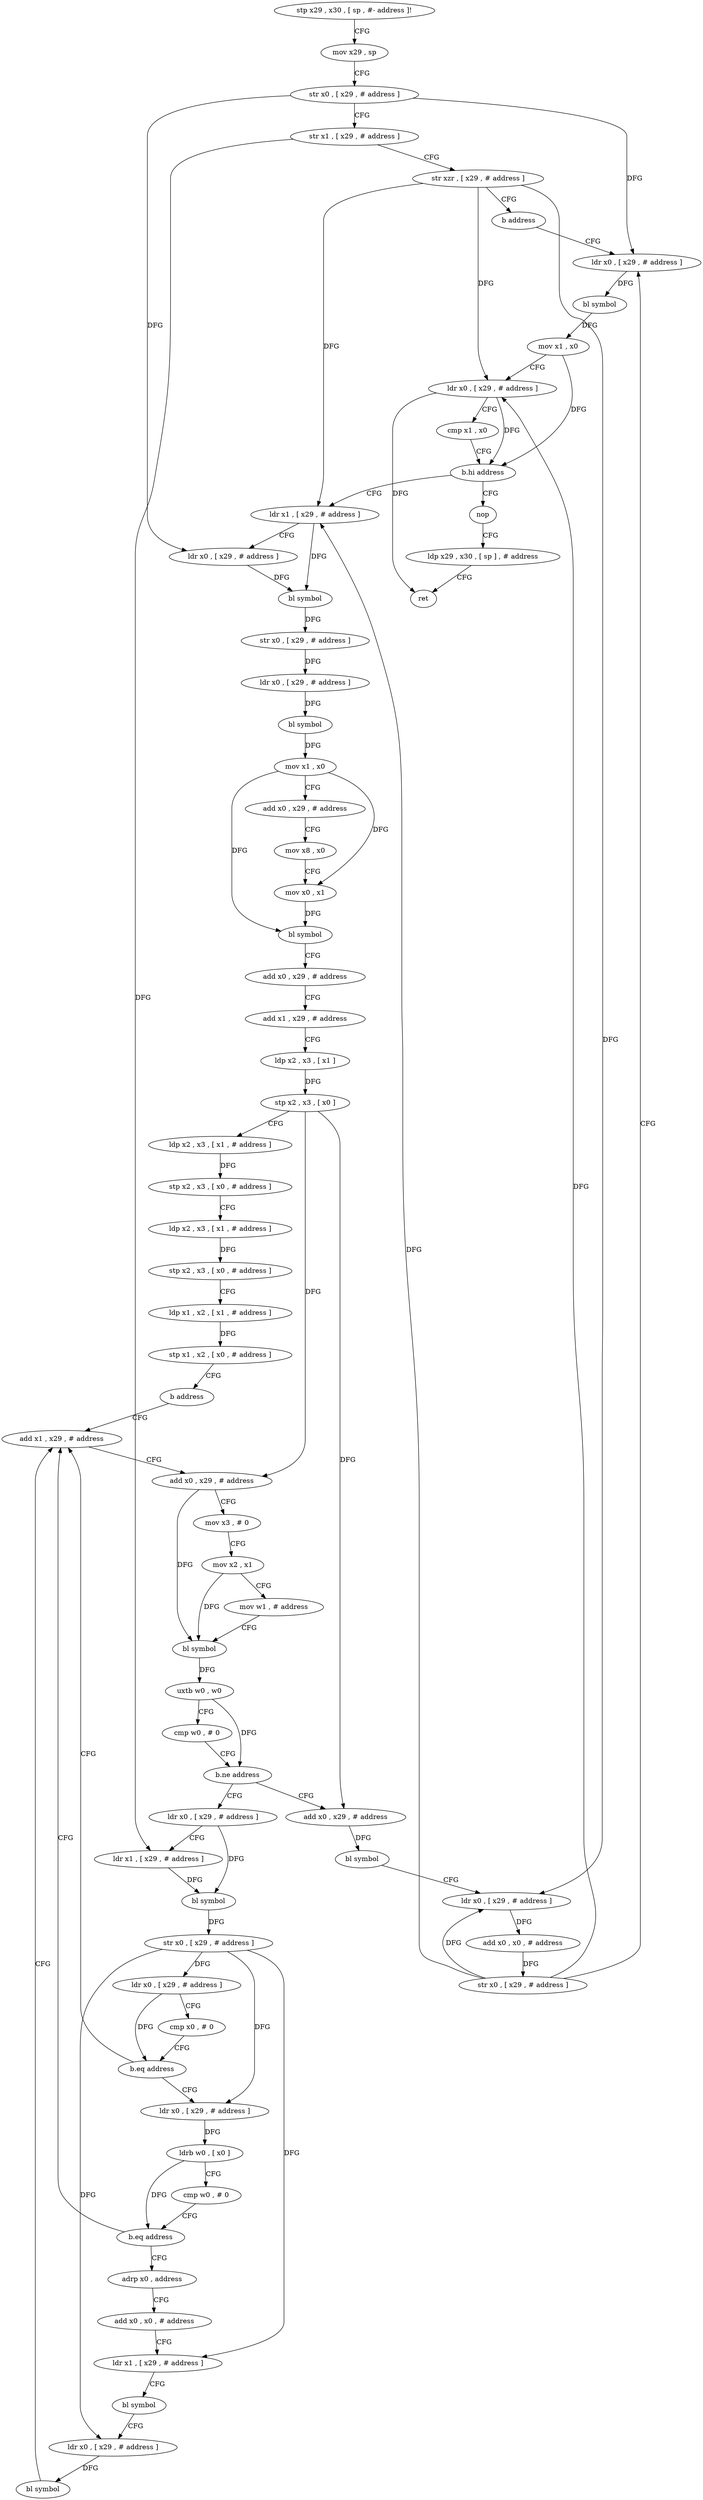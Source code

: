 digraph "func" {
"4220148" [label = "stp x29 , x30 , [ sp , #- address ]!" ]
"4220152" [label = "mov x29 , sp" ]
"4220156" [label = "str x0 , [ x29 , # address ]" ]
"4220160" [label = "str x1 , [ x29 , # address ]" ]
"4220164" [label = "str xzr , [ x29 , # address ]" ]
"4220168" [label = "b address" ]
"4220384" [label = "ldr x0 , [ x29 , # address ]" ]
"4220388" [label = "bl symbol" ]
"4220392" [label = "mov x1 , x0" ]
"4220396" [label = "ldr x0 , [ x29 , # address ]" ]
"4220400" [label = "cmp x1 , x0" ]
"4220404" [label = "b.hi address" ]
"4220172" [label = "ldr x1 , [ x29 , # address ]" ]
"4220408" [label = "nop" ]
"4220176" [label = "ldr x0 , [ x29 , # address ]" ]
"4220180" [label = "bl symbol" ]
"4220184" [label = "str x0 , [ x29 , # address ]" ]
"4220188" [label = "ldr x0 , [ x29 , # address ]" ]
"4220192" [label = "bl symbol" ]
"4220196" [label = "mov x1 , x0" ]
"4220200" [label = "add x0 , x29 , # address" ]
"4220204" [label = "mov x8 , x0" ]
"4220208" [label = "mov x0 , x1" ]
"4220212" [label = "bl symbol" ]
"4220216" [label = "add x0 , x29 , # address" ]
"4220220" [label = "add x1 , x29 , # address" ]
"4220224" [label = "ldp x2 , x3 , [ x1 ]" ]
"4220228" [label = "stp x2 , x3 , [ x0 ]" ]
"4220232" [label = "ldp x2 , x3 , [ x1 , # address ]" ]
"4220236" [label = "stp x2 , x3 , [ x0 , # address ]" ]
"4220240" [label = "ldp x2 , x3 , [ x1 , # address ]" ]
"4220244" [label = "stp x2 , x3 , [ x0 , # address ]" ]
"4220248" [label = "ldp x1 , x2 , [ x1 , # address ]" ]
"4220252" [label = "stp x1 , x2 , [ x0 , # address ]" ]
"4220256" [label = "b address" ]
"4220328" [label = "add x1 , x29 , # address" ]
"4220412" [label = "ldp x29 , x30 , [ sp ] , # address" ]
"4220416" [label = "ret" ]
"4220332" [label = "add x0 , x29 , # address" ]
"4220336" [label = "mov x3 , # 0" ]
"4220340" [label = "mov x2 , x1" ]
"4220344" [label = "mov w1 , # address" ]
"4220348" [label = "bl symbol" ]
"4220352" [label = "uxtb w0 , w0" ]
"4220356" [label = "cmp w0 , # 0" ]
"4220360" [label = "b.ne address" ]
"4220260" [label = "ldr x0 , [ x29 , # address ]" ]
"4220364" [label = "add x0 , x29 , # address" ]
"4220264" [label = "ldr x1 , [ x29 , # address ]" ]
"4220268" [label = "bl symbol" ]
"4220272" [label = "str x0 , [ x29 , # address ]" ]
"4220276" [label = "ldr x0 , [ x29 , # address ]" ]
"4220280" [label = "cmp x0 , # 0" ]
"4220284" [label = "b.eq address" ]
"4220288" [label = "ldr x0 , [ x29 , # address ]" ]
"4220368" [label = "bl symbol" ]
"4220372" [label = "ldr x0 , [ x29 , # address ]" ]
"4220376" [label = "add x0 , x0 , # address" ]
"4220380" [label = "str x0 , [ x29 , # address ]" ]
"4220292" [label = "ldrb w0 , [ x0 ]" ]
"4220296" [label = "cmp w0 , # 0" ]
"4220300" [label = "b.eq address" ]
"4220304" [label = "adrp x0 , address" ]
"4220308" [label = "add x0 , x0 , # address" ]
"4220312" [label = "ldr x1 , [ x29 , # address ]" ]
"4220316" [label = "bl symbol" ]
"4220320" [label = "ldr x0 , [ x29 , # address ]" ]
"4220324" [label = "bl symbol" ]
"4220148" -> "4220152" [ label = "CFG" ]
"4220152" -> "4220156" [ label = "CFG" ]
"4220156" -> "4220160" [ label = "CFG" ]
"4220156" -> "4220384" [ label = "DFG" ]
"4220156" -> "4220176" [ label = "DFG" ]
"4220160" -> "4220164" [ label = "CFG" ]
"4220160" -> "4220264" [ label = "DFG" ]
"4220164" -> "4220168" [ label = "CFG" ]
"4220164" -> "4220396" [ label = "DFG" ]
"4220164" -> "4220172" [ label = "DFG" ]
"4220164" -> "4220372" [ label = "DFG" ]
"4220168" -> "4220384" [ label = "CFG" ]
"4220384" -> "4220388" [ label = "DFG" ]
"4220388" -> "4220392" [ label = "DFG" ]
"4220392" -> "4220396" [ label = "CFG" ]
"4220392" -> "4220404" [ label = "DFG" ]
"4220396" -> "4220400" [ label = "CFG" ]
"4220396" -> "4220404" [ label = "DFG" ]
"4220396" -> "4220416" [ label = "DFG" ]
"4220400" -> "4220404" [ label = "CFG" ]
"4220404" -> "4220172" [ label = "CFG" ]
"4220404" -> "4220408" [ label = "CFG" ]
"4220172" -> "4220176" [ label = "CFG" ]
"4220172" -> "4220180" [ label = "DFG" ]
"4220408" -> "4220412" [ label = "CFG" ]
"4220176" -> "4220180" [ label = "DFG" ]
"4220180" -> "4220184" [ label = "DFG" ]
"4220184" -> "4220188" [ label = "DFG" ]
"4220188" -> "4220192" [ label = "DFG" ]
"4220192" -> "4220196" [ label = "DFG" ]
"4220196" -> "4220200" [ label = "CFG" ]
"4220196" -> "4220208" [ label = "DFG" ]
"4220196" -> "4220212" [ label = "DFG" ]
"4220200" -> "4220204" [ label = "CFG" ]
"4220204" -> "4220208" [ label = "CFG" ]
"4220208" -> "4220212" [ label = "DFG" ]
"4220212" -> "4220216" [ label = "CFG" ]
"4220216" -> "4220220" [ label = "CFG" ]
"4220220" -> "4220224" [ label = "CFG" ]
"4220224" -> "4220228" [ label = "DFG" ]
"4220228" -> "4220232" [ label = "CFG" ]
"4220228" -> "4220332" [ label = "DFG" ]
"4220228" -> "4220364" [ label = "DFG" ]
"4220232" -> "4220236" [ label = "DFG" ]
"4220236" -> "4220240" [ label = "CFG" ]
"4220240" -> "4220244" [ label = "DFG" ]
"4220244" -> "4220248" [ label = "CFG" ]
"4220248" -> "4220252" [ label = "DFG" ]
"4220252" -> "4220256" [ label = "CFG" ]
"4220256" -> "4220328" [ label = "CFG" ]
"4220328" -> "4220332" [ label = "CFG" ]
"4220412" -> "4220416" [ label = "CFG" ]
"4220332" -> "4220336" [ label = "CFG" ]
"4220332" -> "4220348" [ label = "DFG" ]
"4220336" -> "4220340" [ label = "CFG" ]
"4220340" -> "4220344" [ label = "CFG" ]
"4220340" -> "4220348" [ label = "DFG" ]
"4220344" -> "4220348" [ label = "CFG" ]
"4220348" -> "4220352" [ label = "DFG" ]
"4220352" -> "4220356" [ label = "CFG" ]
"4220352" -> "4220360" [ label = "DFG" ]
"4220356" -> "4220360" [ label = "CFG" ]
"4220360" -> "4220260" [ label = "CFG" ]
"4220360" -> "4220364" [ label = "CFG" ]
"4220260" -> "4220264" [ label = "CFG" ]
"4220260" -> "4220268" [ label = "DFG" ]
"4220364" -> "4220368" [ label = "DFG" ]
"4220264" -> "4220268" [ label = "DFG" ]
"4220268" -> "4220272" [ label = "DFG" ]
"4220272" -> "4220276" [ label = "DFG" ]
"4220272" -> "4220288" [ label = "DFG" ]
"4220272" -> "4220312" [ label = "DFG" ]
"4220272" -> "4220320" [ label = "DFG" ]
"4220276" -> "4220280" [ label = "CFG" ]
"4220276" -> "4220284" [ label = "DFG" ]
"4220280" -> "4220284" [ label = "CFG" ]
"4220284" -> "4220328" [ label = "CFG" ]
"4220284" -> "4220288" [ label = "CFG" ]
"4220288" -> "4220292" [ label = "DFG" ]
"4220368" -> "4220372" [ label = "CFG" ]
"4220372" -> "4220376" [ label = "DFG" ]
"4220376" -> "4220380" [ label = "DFG" ]
"4220380" -> "4220384" [ label = "CFG" ]
"4220380" -> "4220396" [ label = "DFG" ]
"4220380" -> "4220172" [ label = "DFG" ]
"4220380" -> "4220372" [ label = "DFG" ]
"4220292" -> "4220296" [ label = "CFG" ]
"4220292" -> "4220300" [ label = "DFG" ]
"4220296" -> "4220300" [ label = "CFG" ]
"4220300" -> "4220328" [ label = "CFG" ]
"4220300" -> "4220304" [ label = "CFG" ]
"4220304" -> "4220308" [ label = "CFG" ]
"4220308" -> "4220312" [ label = "CFG" ]
"4220312" -> "4220316" [ label = "CFG" ]
"4220316" -> "4220320" [ label = "CFG" ]
"4220320" -> "4220324" [ label = "DFG" ]
"4220324" -> "4220328" [ label = "CFG" ]
}
